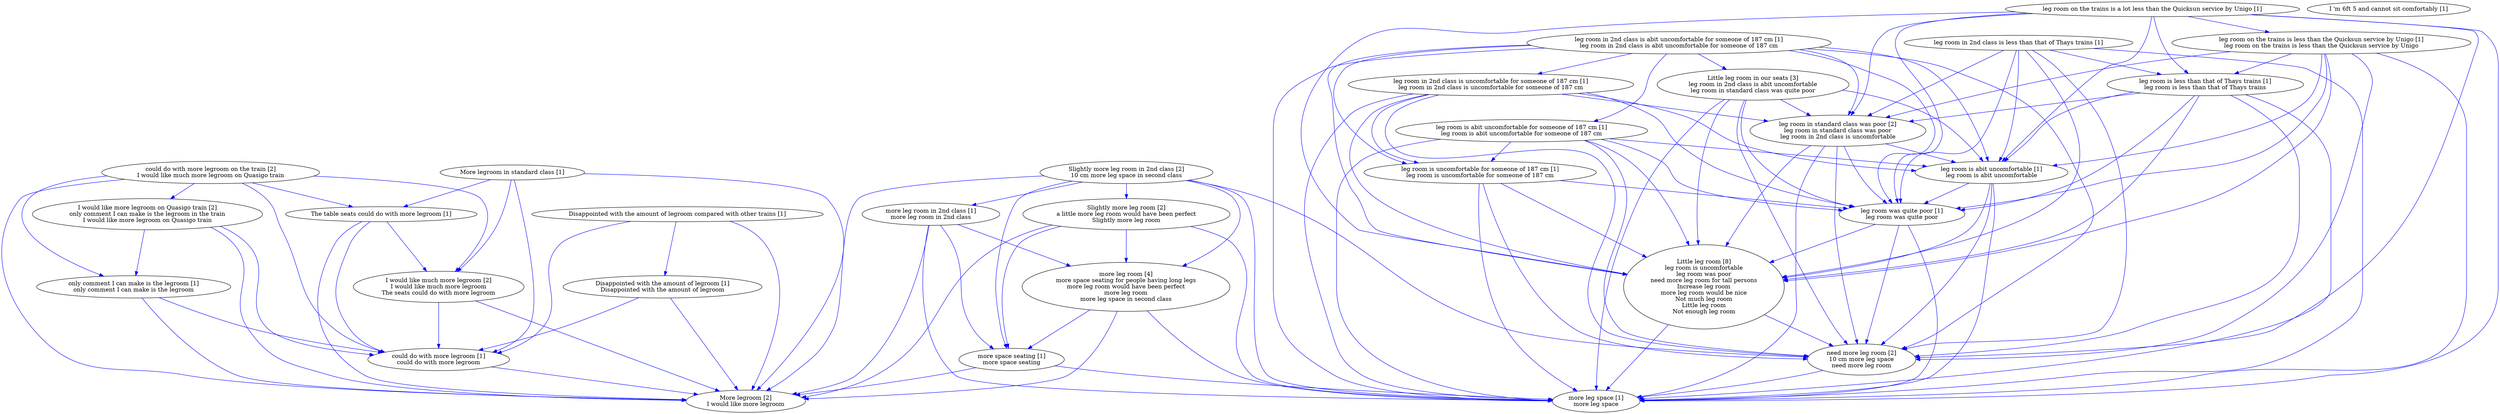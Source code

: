 digraph collapsedGraph {
"More legroom [2]\nI would like more legroom""I would like more legroom on Quasigo train [2]\nonly comment I can make is the legroom in the train\nI would like more legroom on Quasigo train""more leg room [4]\nmore space seating for people having long legs\nmore leg room would have been perfect\nmore leg room\nmore leg space in second class""need more leg room [2]\n10 cm more leg space\nneed more leg room""I would like much more legroom [2]\nI would like much more legroom\nThe seats could do with more legroom""Little leg room [8]\nleg room is uncomfortable\nleg room was poor\nneed more leg room for tall persons\nIncrease leg room\nmore leg room would be nice\nNot much leg room\nLittle leg room\nNot enough leg room""Little leg room in our seats [3]\nleg room in 2nd class is abit uncomfortable\nleg room in standard class was quite poor""could do with more legroom on the train [2]\nI would like much more legroom on Quasigo train""Slightly more leg room in 2nd class [2]\n10 cm more leg space in second class""Slightly more leg room [2]\na little more leg room would have been perfect\nSlightly more leg room""leg room in standard class was poor [2]\nleg room in standard class was poor\nleg room in 2nd class is uncomfortable""more leg space [1]\nmore leg space""Disappointed with the amount of legroom compared with other trains [1]""Disappointed with the amount of legroom [1]\nDisappointed with the amount of legroom""I 'm 6ft 5 and cannot sit comfortably [1]""More legroom in standard class [1]""more leg room in 2nd class [1]\nmore leg room in 2nd class""The table seats could do with more legroom [1]""could do with more legroom [1]\ncould do with more legroom""leg room in 2nd class is abit uncomfortable for someone of 187 cm [1]\nleg room in 2nd class is abit uncomfortable for someone of 187 cm""leg room is abit uncomfortable for someone of 187 cm [1]\nleg room is abit uncomfortable for someone of 187 cm""leg room is abit uncomfortable [1]\nleg room is abit uncomfortable""leg room is uncomfortable for someone of 187 cm [1]\nleg room is uncomfortable for someone of 187 cm""leg room in 2nd class is uncomfortable for someone of 187 cm [1]\nleg room in 2nd class is uncomfortable for someone of 187 cm""leg room in 2nd class is less than that of Thays trains [1]""leg room is less than that of Thays trains [1]\nleg room is less than that of Thays trains""leg room was quite poor [1]\nleg room was quite poor""leg room on the trains is a lot less than the Quicksun service by Unigo [1]""leg room on the trains is less than the Quicksun service by Unigo [1]\nleg room on the trains is less than the Quicksun service by Unigo""more space seating [1]\nmore space seating""only comment I can make is the legroom [1]\nonly comment I can make is the legroom""Little leg room [8]\nleg room is uncomfortable\nleg room was poor\nneed more leg room for tall persons\nIncrease leg room\nmore leg room would be nice\nNot much leg room\nLittle leg room\nNot enough leg room" -> "need more leg room [2]\n10 cm more leg space\nneed more leg room" [color=blue]
"Slightly more leg room [2]\na little more leg room would have been perfect\nSlightly more leg room" -> "more leg space [1]\nmore leg space" [color=blue]
"leg room in standard class was poor [2]\nleg room in standard class was poor\nleg room in 2nd class is uncomfortable" -> "need more leg room [2]\n10 cm more leg space\nneed more leg room" [color=blue]
"leg room in standard class was poor [2]\nleg room in standard class was poor\nleg room in 2nd class is uncomfortable" -> "Little leg room [8]\nleg room is uncomfortable\nleg room was poor\nneed more leg room for tall persons\nIncrease leg room\nmore leg room would be nice\nNot much leg room\nLittle leg room\nNot enough leg room" [color=blue]
"Little leg room in our seats [3]\nleg room in 2nd class is abit uncomfortable\nleg room in standard class was quite poor" -> "leg room is abit uncomfortable [1]\nleg room is abit uncomfortable" [color=blue]
"More legroom in standard class [1]" -> "More legroom [2]\nI would like more legroom" [color=blue]
"Little leg room in our seats [3]\nleg room in 2nd class is abit uncomfortable\nleg room in standard class was quite poor" -> "more leg space [1]\nmore leg space" [color=blue]
"More legroom in standard class [1]" -> "could do with more legroom [1]\ncould do with more legroom" [color=blue]
"More legroom in standard class [1]" -> "I would like much more legroom [2]\nI would like much more legroom\nThe seats could do with more legroom" [color=blue]
"Disappointed with the amount of legroom [1]\nDisappointed with the amount of legroom" -> "More legroom [2]\nI would like more legroom" [color=blue]
"Little leg room [8]\nleg room is uncomfortable\nleg room was poor\nneed more leg room for tall persons\nIncrease leg room\nmore leg room would be nice\nNot much leg room\nLittle leg room\nNot enough leg room" -> "more leg space [1]\nmore leg space" [color=blue]
"leg room in standard class was poor [2]\nleg room in standard class was poor\nleg room in 2nd class is uncomfortable" -> "more leg space [1]\nmore leg space" [color=blue]
"Disappointed with the amount of legroom [1]\nDisappointed with the amount of legroom" -> "could do with more legroom [1]\ncould do with more legroom" [color=blue]
"leg room in 2nd class is uncomfortable for someone of 187 cm [1]\nleg room in 2nd class is uncomfortable for someone of 187 cm" -> "Little leg room [8]\nleg room is uncomfortable\nleg room was poor\nneed more leg room for tall persons\nIncrease leg room\nmore leg room would be nice\nNot much leg room\nLittle leg room\nNot enough leg room" [color=blue]
"leg room in 2nd class is uncomfortable for someone of 187 cm [1]\nleg room in 2nd class is uncomfortable for someone of 187 cm" -> "need more leg room [2]\n10 cm more leg space\nneed more leg room" [color=blue]
"Slightly more leg room in 2nd class [2]\n10 cm more leg space in second class" -> "Slightly more leg room [2]\na little more leg room would have been perfect\nSlightly more leg room" [color=blue]
"could do with more legroom [1]\ncould do with more legroom" -> "More legroom [2]\nI would like more legroom" [color=blue]
"leg room in 2nd class is less than that of Thays trains [1]" -> "leg room is abit uncomfortable [1]\nleg room is abit uncomfortable" [color=blue]
"Little leg room in our seats [3]\nleg room in 2nd class is abit uncomfortable\nleg room in standard class was quite poor" -> "leg room in standard class was poor [2]\nleg room in standard class was poor\nleg room in 2nd class is uncomfortable" [color=blue]
"Disappointed with the amount of legroom compared with other trains [1]" -> "More legroom [2]\nI would like more legroom" [color=blue]
"Disappointed with the amount of legroom compared with other trains [1]" -> "could do with more legroom [1]\ncould do with more legroom" [color=blue]
"only comment I can make is the legroom [1]\nonly comment I can make is the legroom" -> "More legroom [2]\nI would like more legroom" [color=blue]
"I would like much more legroom [2]\nI would like much more legroom\nThe seats could do with more legroom" -> "More legroom [2]\nI would like more legroom" [color=blue]
"leg room is abit uncomfortable for someone of 187 cm [1]\nleg room is abit uncomfortable for someone of 187 cm" -> "leg room was quite poor [1]\nleg room was quite poor" [color=blue]
"Slightly more leg room [2]\na little more leg room would have been perfect\nSlightly more leg room" -> "more leg room [4]\nmore space seating for people having long legs\nmore leg room would have been perfect\nmore leg room\nmore leg space in second class" [color=blue]
"leg room is abit uncomfortable for someone of 187 cm [1]\nleg room is abit uncomfortable for someone of 187 cm" -> "Little leg room [8]\nleg room is uncomfortable\nleg room was poor\nneed more leg room for tall persons\nIncrease leg room\nmore leg room would be nice\nNot much leg room\nLittle leg room\nNot enough leg room" [color=blue]
"leg room is abit uncomfortable for someone of 187 cm [1]\nleg room is abit uncomfortable for someone of 187 cm" -> "need more leg room [2]\n10 cm more leg space\nneed more leg room" [color=blue]
"leg room on the trains is less than the Quicksun service by Unigo [1]\nleg room on the trains is less than the Quicksun service by Unigo" -> "leg room is abit uncomfortable [1]\nleg room is abit uncomfortable" [color=blue]
"leg room on the trains is less than the Quicksun service by Unigo [1]\nleg room on the trains is less than the Quicksun service by Unigo" -> "need more leg room [2]\n10 cm more leg space\nneed more leg room" [color=blue]
"leg room on the trains is less than the Quicksun service by Unigo [1]\nleg room on the trains is less than the Quicksun service by Unigo" -> "Little leg room [8]\nleg room is uncomfortable\nleg room was poor\nneed more leg room for tall persons\nIncrease leg room\nmore leg room would be nice\nNot much leg room\nLittle leg room\nNot enough leg room" [color=blue]
"more leg room [4]\nmore space seating for people having long legs\nmore leg room would have been perfect\nmore leg room\nmore leg space in second class" -> "more leg space [1]\nmore leg space" [color=blue]
"could do with more legroom on the train [2]\nI would like much more legroom on Quasigo train" -> "More legroom [2]\nI would like more legroom" [color=blue]
"more space seating [1]\nmore space seating" -> "More legroom [2]\nI would like more legroom" [color=blue]
"Slightly more leg room [2]\na little more leg room would have been perfect\nSlightly more leg room" -> "more space seating [1]\nmore space seating" [color=blue]
"Slightly more leg room in 2nd class [2]\n10 cm more leg space in second class" -> "more space seating [1]\nmore space seating" [color=blue]
"Slightly more leg room in 2nd class [2]\n10 cm more leg space in second class" -> "More legroom [2]\nI would like more legroom" [color=blue]
"more leg room in 2nd class [1]\nmore leg room in 2nd class" -> "More legroom [2]\nI would like more legroom" [color=blue]
"Slightly more leg room in 2nd class [2]\n10 cm more leg space in second class" -> "more leg room [4]\nmore space seating for people having long legs\nmore leg room would have been perfect\nmore leg room\nmore leg space in second class" [color=blue]
"Slightly more leg room in 2nd class [2]\n10 cm more leg space in second class" -> "more leg space [1]\nmore leg space" [color=blue]
"more leg room in 2nd class [1]\nmore leg room in 2nd class" -> "more leg room [4]\nmore space seating for people having long legs\nmore leg room would have been perfect\nmore leg room\nmore leg space in second class" [color=blue]
"I would like more legroom on Quasigo train [2]\nonly comment I can make is the legroom in the train\nI would like more legroom on Quasigo train" -> "only comment I can make is the legroom [1]\nonly comment I can make is the legroom" [color=blue]
"leg room was quite poor [1]\nleg room was quite poor" -> "Little leg room [8]\nleg room is uncomfortable\nleg room was poor\nneed more leg room for tall persons\nIncrease leg room\nmore leg room would be nice\nNot much leg room\nLittle leg room\nNot enough leg room" [color=blue]
"leg room was quite poor [1]\nleg room was quite poor" -> "need more leg room [2]\n10 cm more leg space\nneed more leg room" [color=blue]
"leg room on the trains is less than the Quicksun service by Unigo [1]\nleg room on the trains is less than the Quicksun service by Unigo" -> "more leg space [1]\nmore leg space" [color=blue]
"leg room on the trains is less than the Quicksun service by Unigo [1]\nleg room on the trains is less than the Quicksun service by Unigo" -> "leg room in standard class was poor [2]\nleg room in standard class was poor\nleg room in 2nd class is uncomfortable" [color=blue]
"more leg room in 2nd class [1]\nmore leg room in 2nd class" -> "more space seating [1]\nmore space seating" [color=blue]
"I would like much more legroom [2]\nI would like much more legroom\nThe seats could do with more legroom" -> "could do with more legroom [1]\ncould do with more legroom" [color=blue]
"The table seats could do with more legroom [1]" -> "I would like much more legroom [2]\nI would like much more legroom\nThe seats could do with more legroom" [color=blue]
"leg room on the trains is less than the Quicksun service by Unigo [1]\nleg room on the trains is less than the Quicksun service by Unigo" -> "leg room was quite poor [1]\nleg room was quite poor" [color=blue]
"leg room was quite poor [1]\nleg room was quite poor" -> "more leg space [1]\nmore leg space" [color=blue]
"leg room on the trains is less than the Quicksun service by Unigo [1]\nleg room on the trains is less than the Quicksun service by Unigo" -> "leg room is less than that of Thays trains [1]\nleg room is less than that of Thays trains" [color=blue]
"more leg room [4]\nmore space seating for people having long legs\nmore leg room would have been perfect\nmore leg room\nmore leg space in second class" -> "more space seating [1]\nmore space seating" [color=blue]
"more leg room in 2nd class [1]\nmore leg room in 2nd class" -> "more leg space [1]\nmore leg space" [color=blue]
"leg room in 2nd class is less than that of Thays trains [1]" -> "more leg space [1]\nmore leg space" [color=blue]
"leg room on the trains is a lot less than the Quicksun service by Unigo [1]" -> "leg room is abit uncomfortable [1]\nleg room is abit uncomfortable" [color=blue]
"leg room in 2nd class is abit uncomfortable for someone of 187 cm [1]\nleg room in 2nd class is abit uncomfortable for someone of 187 cm" -> "more leg space [1]\nmore leg space" [color=blue]
"could do with more legroom on the train [2]\nI would like much more legroom on Quasigo train" -> "The table seats could do with more legroom [1]" [color=blue]
"leg room in 2nd class is less than that of Thays trains [1]" -> "leg room was quite poor [1]\nleg room was quite poor" [color=blue]
"leg room in 2nd class is less than that of Thays trains [1]" -> "leg room in standard class was poor [2]\nleg room in standard class was poor\nleg room in 2nd class is uncomfortable" [color=blue]
"leg room on the trains is a lot less than the Quicksun service by Unigo [1]" -> "Little leg room [8]\nleg room is uncomfortable\nleg room was poor\nneed more leg room for tall persons\nIncrease leg room\nmore leg room would be nice\nNot much leg room\nLittle leg room\nNot enough leg room" [color=blue]
"leg room on the trains is a lot less than the Quicksun service by Unigo [1]" -> "need more leg room [2]\n10 cm more leg space\nneed more leg room" [color=blue]
"leg room is less than that of Thays trains [1]\nleg room is less than that of Thays trains" -> "leg room is abit uncomfortable [1]\nleg room is abit uncomfortable" [color=blue]
"leg room in 2nd class is less than that of Thays trains [1]" -> "need more leg room [2]\n10 cm more leg space\nneed more leg room" [color=blue]
"leg room in 2nd class is less than that of Thays trains [1]" -> "Little leg room [8]\nleg room is uncomfortable\nleg room was poor\nneed more leg room for tall persons\nIncrease leg room\nmore leg room would be nice\nNot much leg room\nLittle leg room\nNot enough leg room" [color=blue]
"leg room on the trains is a lot less than the Quicksun service by Unigo [1]" -> "leg room in standard class was poor [2]\nleg room in standard class was poor\nleg room in 2nd class is uncomfortable" [color=blue]
"leg room on the trains is a lot less than the Quicksun service by Unigo [1]" -> "leg room is less than that of Thays trains [1]\nleg room is less than that of Thays trains" [color=blue]
"leg room on the trains is a lot less than the Quicksun service by Unigo [1]" -> "leg room was quite poor [1]\nleg room was quite poor" [color=blue]
"Slightly more leg room [2]\na little more leg room would have been perfect\nSlightly more leg room" -> "More legroom [2]\nI would like more legroom" [color=blue]
"I would like more legroom on Quasigo train [2]\nonly comment I can make is the legroom in the train\nI would like more legroom on Quasigo train" -> "could do with more legroom [1]\ncould do with more legroom" [color=blue]
"could do with more legroom on the train [2]\nI would like much more legroom on Quasigo train" -> "I would like much more legroom [2]\nI would like much more legroom\nThe seats could do with more legroom" [color=blue]
"could do with more legroom on the train [2]\nI would like much more legroom on Quasigo train" -> "could do with more legroom [1]\ncould do with more legroom" [color=blue]
"leg room on the trains is a lot less than the Quicksun service by Unigo [1]" -> "more leg space [1]\nmore leg space" [color=blue]
"more space seating [1]\nmore space seating" -> "more leg space [1]\nmore leg space" [color=blue]
"I would like more legroom on Quasigo train [2]\nonly comment I can make is the legroom in the train\nI would like more legroom on Quasigo train" -> "More legroom [2]\nI would like more legroom" [color=blue]
"leg room is uncomfortable for someone of 187 cm [1]\nleg room is uncomfortable for someone of 187 cm" -> "more leg space [1]\nmore leg space" [color=blue]
"Little leg room in our seats [3]\nleg room in 2nd class is abit uncomfortable\nleg room in standard class was quite poor" -> "leg room was quite poor [1]\nleg room was quite poor" [color=blue]
"Little leg room in our seats [3]\nleg room in 2nd class is abit uncomfortable\nleg room in standard class was quite poor" -> "Little leg room [8]\nleg room is uncomfortable\nleg room was poor\nneed more leg room for tall persons\nIncrease leg room\nmore leg room would be nice\nNot much leg room\nLittle leg room\nNot enough leg room" [color=blue]
"Little leg room in our seats [3]\nleg room in 2nd class is abit uncomfortable\nleg room in standard class was quite poor" -> "need more leg room [2]\n10 cm more leg space\nneed more leg room" [color=blue]
"leg room is abit uncomfortable [1]\nleg room is abit uncomfortable" -> "more leg space [1]\nmore leg space" [color=blue]
"only comment I can make is the legroom [1]\nonly comment I can make is the legroom" -> "could do with more legroom [1]\ncould do with more legroom" [color=blue]
"more leg room [4]\nmore space seating for people having long legs\nmore leg room would have been perfect\nmore leg room\nmore leg space in second class" -> "More legroom [2]\nI would like more legroom" [color=blue]
"leg room is abit uncomfortable for someone of 187 cm [1]\nleg room is abit uncomfortable for someone of 187 cm" -> "more leg space [1]\nmore leg space" [color=blue]
"leg room in 2nd class is uncomfortable for someone of 187 cm [1]\nleg room in 2nd class is uncomfortable for someone of 187 cm" -> "more leg space [1]\nmore leg space" [color=blue]
"leg room is uncomfortable for someone of 187 cm [1]\nleg room is uncomfortable for someone of 187 cm" -> "leg room was quite poor [1]\nleg room was quite poor" [color=blue]
"The table seats could do with more legroom [1]" -> "could do with more legroom [1]\ncould do with more legroom" [color=blue]
"The table seats could do with more legroom [1]" -> "More legroom [2]\nI would like more legroom" [color=blue]
"need more leg room [2]\n10 cm more leg space\nneed more leg room" -> "more leg space [1]\nmore leg space" [color=blue]
"leg room is abit uncomfortable [1]\nleg room is abit uncomfortable" -> "leg room was quite poor [1]\nleg room was quite poor" [color=blue]
"More legroom in standard class [1]" -> "The table seats could do with more legroom [1]" [color=blue]
"leg room in 2nd class is uncomfortable for someone of 187 cm [1]\nleg room in 2nd class is uncomfortable for someone of 187 cm" -> "leg room was quite poor [1]\nleg room was quite poor" [color=blue]
"leg room is less than that of Thays trains [1]\nleg room is less than that of Thays trains" -> "Little leg room [8]\nleg room is uncomfortable\nleg room was poor\nneed more leg room for tall persons\nIncrease leg room\nmore leg room would be nice\nNot much leg room\nLittle leg room\nNot enough leg room" [color=blue]
"leg room in 2nd class is abit uncomfortable for someone of 187 cm [1]\nleg room in 2nd class is abit uncomfortable for someone of 187 cm" -> "need more leg room [2]\n10 cm more leg space\nneed more leg room" [color=blue]
"leg room is less than that of Thays trains [1]\nleg room is less than that of Thays trains" -> "need more leg room [2]\n10 cm more leg space\nneed more leg room" [color=blue]
"leg room in 2nd class is abit uncomfortable for someone of 187 cm [1]\nleg room in 2nd class is abit uncomfortable for someone of 187 cm" -> "Little leg room [8]\nleg room is uncomfortable\nleg room was poor\nneed more leg room for tall persons\nIncrease leg room\nmore leg room would be nice\nNot much leg room\nLittle leg room\nNot enough leg room" [color=blue]
"leg room is uncomfortable for someone of 187 cm [1]\nleg room is uncomfortable for someone of 187 cm" -> "need more leg room [2]\n10 cm more leg space\nneed more leg room" [color=blue]
"leg room is uncomfortable for someone of 187 cm [1]\nleg room is uncomfortable for someone of 187 cm" -> "Little leg room [8]\nleg room is uncomfortable\nleg room was poor\nneed more leg room for tall persons\nIncrease leg room\nmore leg room would be nice\nNot much leg room\nLittle leg room\nNot enough leg room" [color=blue]
"leg room is less than that of Thays trains [1]\nleg room is less than that of Thays trains" -> "leg room in standard class was poor [2]\nleg room in standard class was poor\nleg room in 2nd class is uncomfortable" [color=blue]
"leg room is abit uncomfortable [1]\nleg room is abit uncomfortable" -> "Little leg room [8]\nleg room is uncomfortable\nleg room was poor\nneed more leg room for tall persons\nIncrease leg room\nmore leg room would be nice\nNot much leg room\nLittle leg room\nNot enough leg room" [color=blue]
"leg room is less than that of Thays trains [1]\nleg room is less than that of Thays trains" -> "leg room was quite poor [1]\nleg room was quite poor" [color=blue]
"leg room is abit uncomfortable [1]\nleg room is abit uncomfortable" -> "need more leg room [2]\n10 cm more leg space\nneed more leg room" [color=blue]
"leg room in 2nd class is abit uncomfortable for someone of 187 cm [1]\nleg room in 2nd class is abit uncomfortable for someone of 187 cm" -> "Little leg room in our seats [3]\nleg room in 2nd class is abit uncomfortable\nleg room in standard class was quite poor" [color=blue]
"leg room in 2nd class is abit uncomfortable for someone of 187 cm [1]\nleg room in 2nd class is abit uncomfortable for someone of 187 cm" -> "leg room was quite poor [1]\nleg room was quite poor" [color=blue]
"leg room is less than that of Thays trains [1]\nleg room is less than that of Thays trains" -> "more leg space [1]\nmore leg space" [color=blue]
"leg room in 2nd class is abit uncomfortable for someone of 187 cm [1]\nleg room in 2nd class is abit uncomfortable for someone of 187 cm" -> "leg room in standard class was poor [2]\nleg room in standard class was poor\nleg room in 2nd class is uncomfortable" [color=blue]
"Disappointed with the amount of legroom compared with other trains [1]" -> "Disappointed with the amount of legroom [1]\nDisappointed with the amount of legroom" [color=blue]
"leg room in 2nd class is abit uncomfortable for someone of 187 cm [1]\nleg room in 2nd class is abit uncomfortable for someone of 187 cm" -> "leg room is abit uncomfortable for someone of 187 cm [1]\nleg room is abit uncomfortable for someone of 187 cm" [color=blue]
"leg room is abit uncomfortable for someone of 187 cm [1]\nleg room is abit uncomfortable for someone of 187 cm" -> "leg room is abit uncomfortable [1]\nleg room is abit uncomfortable" [color=blue]
"leg room is abit uncomfortable for someone of 187 cm [1]\nleg room is abit uncomfortable for someone of 187 cm" -> "leg room is uncomfortable for someone of 187 cm [1]\nleg room is uncomfortable for someone of 187 cm" [color=blue]
"leg room in 2nd class is abit uncomfortable for someone of 187 cm [1]\nleg room in 2nd class is abit uncomfortable for someone of 187 cm" -> "leg room in 2nd class is uncomfortable for someone of 187 cm [1]\nleg room in 2nd class is uncomfortable for someone of 187 cm" [color=blue]
"leg room in 2nd class is uncomfortable for someone of 187 cm [1]\nleg room in 2nd class is uncomfortable for someone of 187 cm" -> "leg room is uncomfortable for someone of 187 cm [1]\nleg room is uncomfortable for someone of 187 cm" [color=blue]
"leg room in 2nd class is abit uncomfortable for someone of 187 cm [1]\nleg room in 2nd class is abit uncomfortable for someone of 187 cm" -> "leg room is uncomfortable for someone of 187 cm [1]\nleg room is uncomfortable for someone of 187 cm" [color=blue]
"leg room in 2nd class is abit uncomfortable for someone of 187 cm [1]\nleg room in 2nd class is abit uncomfortable for someone of 187 cm" -> "leg room is abit uncomfortable [1]\nleg room is abit uncomfortable" [color=blue]
"leg room in 2nd class is less than that of Thays trains [1]" -> "leg room is less than that of Thays trains [1]\nleg room is less than that of Thays trains" [color=blue]
"leg room on the trains is a lot less than the Quicksun service by Unigo [1]" -> "leg room on the trains is less than the Quicksun service by Unigo [1]\nleg room on the trains is less than the Quicksun service by Unigo" [color=blue]
"Slightly more leg room in 2nd class [2]\n10 cm more leg space in second class" -> "more leg room in 2nd class [1]\nmore leg room in 2nd class" [color=blue]
"Slightly more leg room in 2nd class [2]\n10 cm more leg space in second class" -> "need more leg room [2]\n10 cm more leg space\nneed more leg room" [color=blue]
"could do with more legroom on the train [2]\nI would like much more legroom on Quasigo train" -> "only comment I can make is the legroom [1]\nonly comment I can make is the legroom" [color=blue]
"could do with more legroom on the train [2]\nI would like much more legroom on Quasigo train" -> "I would like more legroom on Quasigo train [2]\nonly comment I can make is the legroom in the train\nI would like more legroom on Quasigo train" [color=blue]
"leg room in standard class was poor [2]\nleg room in standard class was poor\nleg room in 2nd class is uncomfortable" -> "leg room is abit uncomfortable [1]\nleg room is abit uncomfortable" [color=blue]
"leg room in 2nd class is uncomfortable for someone of 187 cm [1]\nleg room in 2nd class is uncomfortable for someone of 187 cm" -> "leg room in standard class was poor [2]\nleg room in standard class was poor\nleg room in 2nd class is uncomfortable" [color=blue]
"leg room in 2nd class is uncomfortable for someone of 187 cm [1]\nleg room in 2nd class is uncomfortable for someone of 187 cm" -> "leg room is abit uncomfortable [1]\nleg room is abit uncomfortable" [color=blue]
"leg room in standard class was poor [2]\nleg room in standard class was poor\nleg room in 2nd class is uncomfortable" -> "leg room was quite poor [1]\nleg room was quite poor" [color=blue]
}
